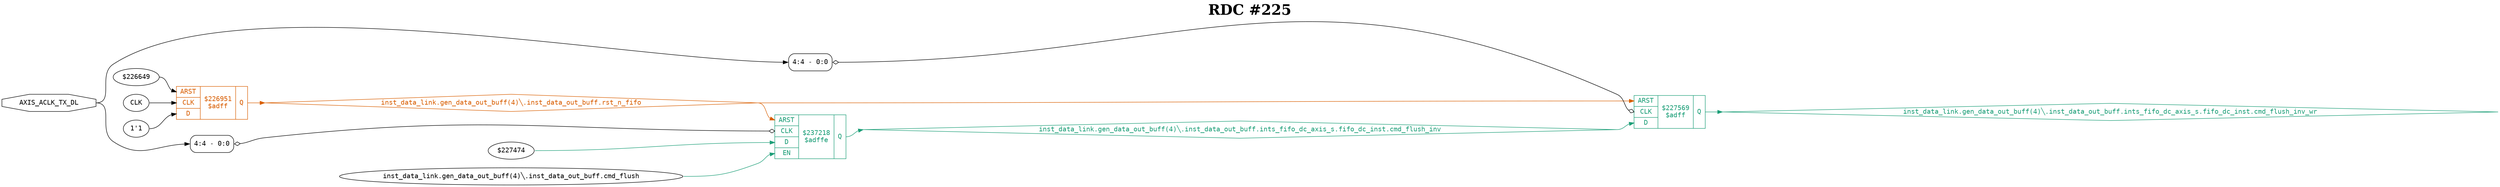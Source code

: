 digraph "spacefibre_light_top" {
label=<<b>RDC #225</b>>;
labelloc="t"
fontsize="30"
node ["fontname"="Courier"]
edge ["fontname"="Courier"]
rankdir="LR";
remincross=true;
n1 [ shape=octagon, label="AXIS_ACLK_TX_DL", color="black", fontcolor="black", href="/src/ip_spacefibre_light_top/spacefibre_light_top.vhd#58" ];
n2 [ shape=diamond, label="inst_data_link.gen_data_out_buff(4)&#9586;.inst_data_out_buff.ints_fifo_dc_axis_s.fifo_dc_inst.cmd_flush_inv", colorscheme="dark28", color="1", fontcolor="1", href="/src/ip/fifo_dc/fifo_dc.vhd#112" ];
n3 [ shape=diamond, label="inst_data_link.gen_data_out_buff(4)&#9586;.inst_data_out_buff.ints_fifo_dc_axis_s.fifo_dc_inst.cmd_flush_inv_wr", colorscheme="dark28", color="1", fontcolor="1", href="/src/ip/fifo_dc/fifo_dc.vhd#113" ];
n4 [ shape=diamond, label="inst_data_link.gen_data_out_buff(4)&#9586;.inst_data_out_buff.rst_n_fifo", colorscheme="dark28", color="2", fontcolor="2", href="/src/module_data_link/data_out_buf.vhd#165" ];
{ rank="source"; n1;}
{ rank="sink";}
v1 [ label="$227474" ];
v2 [ label="inst_data_link.gen_data_out_buff(4)&#9586;.inst_data_out_buff.cmd_flush" ];
c10 [ shape=record, label="{{<p5> ARST|<p6> CLK|<p7> D|<p8> EN}|$237218\n$adffe|{<p9> Q}}", colorscheme="dark28", color="1", fontcolor="1" , href="/src/ip/fifo_dc/fifo_dc.vhd#440"  ];
x0 [ shape=record, style=rounded, label="<s0> 4:4 - 0:0 ", color="black", fontcolor="black" ];
x0:e -> c10:p6:w [arrowhead=odiamond, arrowtail=odiamond, dir=both, color="black", fontcolor="black", label=""];
v3 [ label="$226649" ];
v4 [ label="CLK" ];
v5 [ label="1'1" ];
c11 [ shape=record, label="{{<p5> ARST|<p6> CLK|<p7> D}|$226951\n$adff|{<p9> Q}}", colorscheme="dark28", color="2", fontcolor="2" , href="/src/module_data_link/data_out_buf.vhd#225"  ];
c12 [ shape=record, label="{{<p5> ARST|<p6> CLK|<p7> D}|$227569\n$adff|{<p9> Q}}", colorscheme="dark28", color="1", fontcolor="1" , href="/src/ip/fifo_dc/fifo_dc.vhd#199"  ];
x6 [ shape=record, style=rounded, label="<s0> 4:4 - 0:0 ", color="black", fontcolor="black" ];
x6:e -> c12:p6:w [arrowhead=odiamond, arrowtail=odiamond, dir=both, color="black", fontcolor="black", label=""];
n1:e -> x0:s0:w [color="black", fontcolor="black", label=""];
n1:e -> x6:s0:w [color="black", fontcolor="black", label=""];
c10:p9:e -> n2:w [colorscheme="dark28", color="1", fontcolor="1", label=""];
n2:e -> c12:p7:w [colorscheme="dark28", color="1", fontcolor="1", label=""];
c12:p9:e -> n3:w [colorscheme="dark28", color="1", fontcolor="1", label=""];
c11:p9:e -> n4:w [colorscheme="dark28", color="2", fontcolor="2", label=""];
n4:e -> c10:p5:w [colorscheme="dark28", color="2", fontcolor="2", label=""];
n4:e -> c12:p5:w [colorscheme="dark28", color="2", fontcolor="2", label=""];
v1:e -> c10:p7:w [colorscheme="dark28", color="1", fontcolor="1", label=""];
v2:e -> c10:p8:w [colorscheme="dark28", color="1", fontcolor="1", label=""];
v3:e -> c11:p5:w [color="black", fontcolor="black", label=""];
v4:e -> c11:p6:w [color="black", fontcolor="black", label=""];
v5:e -> c11:p7:w [color="black", fontcolor="black", label=""];
}
